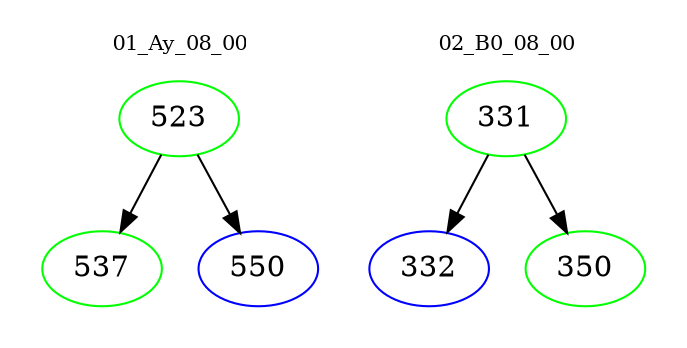 digraph{
subgraph cluster_0 {
color = white
label = "01_Ay_08_00";
fontsize=10;
T0_523 [label="523", color="green"]
T0_523 -> T0_537 [color="black"]
T0_537 [label="537", color="green"]
T0_523 -> T0_550 [color="black"]
T0_550 [label="550", color="blue"]
}
subgraph cluster_1 {
color = white
label = "02_B0_08_00";
fontsize=10;
T1_331 [label="331", color="green"]
T1_331 -> T1_332 [color="black"]
T1_332 [label="332", color="blue"]
T1_331 -> T1_350 [color="black"]
T1_350 [label="350", color="green"]
}
}
